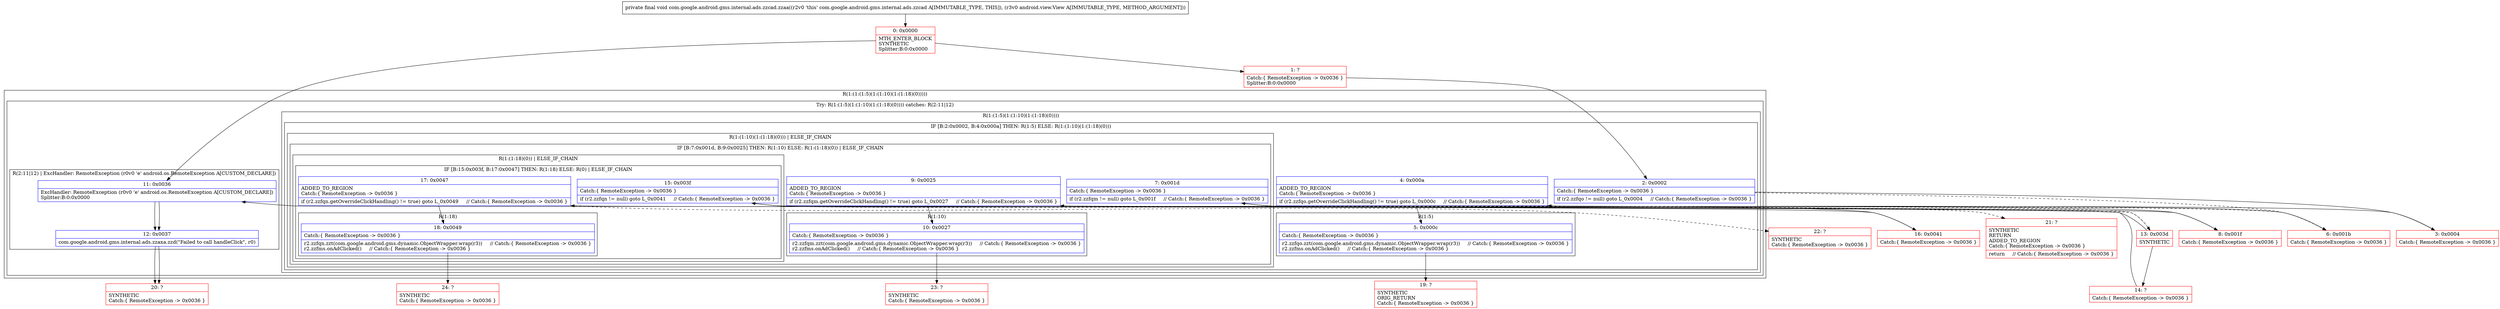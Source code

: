 digraph "CFG forcom.google.android.gms.internal.ads.zzcad.zzaa(Landroid\/view\/View;)V" {
subgraph cluster_Region_937099883 {
label = "R(1:(1:(1:5)(1:(1:10)(1:(1:18)(0)))))";
node [shape=record,color=blue];
subgraph cluster_TryCatchRegion_2134224726 {
label = "Try: R(1:(1:5)(1:(1:10)(1:(1:18)(0)))) catches: R(2:11|12)";
node [shape=record,color=blue];
subgraph cluster_Region_1800110494 {
label = "R(1:(1:5)(1:(1:10)(1:(1:18)(0))))";
node [shape=record,color=blue];
subgraph cluster_IfRegion_547664099 {
label = "IF [B:2:0x0002, B:4:0x000a] THEN: R(1:5) ELSE: R(1:(1:10)(1:(1:18)(0)))";
node [shape=record,color=blue];
Node_2 [shape=record,label="{2\:\ 0x0002|Catch:\{ RemoteException \-\> 0x0036 \}\l|if (r2.zzfqo != null) goto L_0x0004     \/\/ Catch:\{ RemoteException \-\> 0x0036 \}\l}"];
Node_4 [shape=record,label="{4\:\ 0x000a|ADDED_TO_REGION\lCatch:\{ RemoteException \-\> 0x0036 \}\l|if (r2.zzfqo.getOverrideClickHandling() != true) goto L_0x000c     \/\/ Catch:\{ RemoteException \-\> 0x0036 \}\l}"];
subgraph cluster_Region_1325610694 {
label = "R(1:5)";
node [shape=record,color=blue];
Node_5 [shape=record,label="{5\:\ 0x000c|Catch:\{ RemoteException \-\> 0x0036 \}\l|r2.zzfqo.zzt(com.google.android.gms.dynamic.ObjectWrapper.wrap(r3))     \/\/ Catch:\{ RemoteException \-\> 0x0036 \}\lr2.zzfms.onAdClicked()     \/\/ Catch:\{ RemoteException \-\> 0x0036 \}\l}"];
}
subgraph cluster_Region_496926575 {
label = "R(1:(1:10)(1:(1:18)(0))) | ELSE_IF_CHAIN\l";
node [shape=record,color=blue];
subgraph cluster_IfRegion_720259635 {
label = "IF [B:7:0x001d, B:9:0x0025] THEN: R(1:10) ELSE: R(1:(1:18)(0)) | ELSE_IF_CHAIN\l";
node [shape=record,color=blue];
Node_7 [shape=record,label="{7\:\ 0x001d|Catch:\{ RemoteException \-\> 0x0036 \}\l|if (r2.zzfqm != null) goto L_0x001f     \/\/ Catch:\{ RemoteException \-\> 0x0036 \}\l}"];
Node_9 [shape=record,label="{9\:\ 0x0025|ADDED_TO_REGION\lCatch:\{ RemoteException \-\> 0x0036 \}\l|if (r2.zzfqm.getOverrideClickHandling() != true) goto L_0x0027     \/\/ Catch:\{ RemoteException \-\> 0x0036 \}\l}"];
subgraph cluster_Region_793297957 {
label = "R(1:10)";
node [shape=record,color=blue];
Node_10 [shape=record,label="{10\:\ 0x0027|Catch:\{ RemoteException \-\> 0x0036 \}\l|r2.zzfqm.zzt(com.google.android.gms.dynamic.ObjectWrapper.wrap(r3))     \/\/ Catch:\{ RemoteException \-\> 0x0036 \}\lr2.zzfms.onAdClicked()     \/\/ Catch:\{ RemoteException \-\> 0x0036 \}\l}"];
}
subgraph cluster_Region_2032886284 {
label = "R(1:(1:18)(0)) | ELSE_IF_CHAIN\l";
node [shape=record,color=blue];
subgraph cluster_IfRegion_396365633 {
label = "IF [B:15:0x003f, B:17:0x0047] THEN: R(1:18) ELSE: R(0) | ELSE_IF_CHAIN\l";
node [shape=record,color=blue];
Node_15 [shape=record,label="{15\:\ 0x003f|Catch:\{ RemoteException \-\> 0x0036 \}\l|if (r2.zzfqn != null) goto L_0x0041     \/\/ Catch:\{ RemoteException \-\> 0x0036 \}\l}"];
Node_17 [shape=record,label="{17\:\ 0x0047|ADDED_TO_REGION\lCatch:\{ RemoteException \-\> 0x0036 \}\l|if (r2.zzfqn.getOverrideClickHandling() != true) goto L_0x0049     \/\/ Catch:\{ RemoteException \-\> 0x0036 \}\l}"];
subgraph cluster_Region_1330081876 {
label = "R(1:18)";
node [shape=record,color=blue];
Node_18 [shape=record,label="{18\:\ 0x0049|Catch:\{ RemoteException \-\> 0x0036 \}\l|r2.zzfqn.zzt(com.google.android.gms.dynamic.ObjectWrapper.wrap(r3))     \/\/ Catch:\{ RemoteException \-\> 0x0036 \}\lr2.zzfms.onAdClicked()     \/\/ Catch:\{ RemoteException \-\> 0x0036 \}\l}"];
}
subgraph cluster_Region_650636405 {
label = "R(0)";
node [shape=record,color=blue];
}
}
}
}
}
}
}
subgraph cluster_Region_81711523 {
label = "R(2:11|12) | ExcHandler: RemoteException (r0v0 'e' android.os.RemoteException A[CUSTOM_DECLARE])\l";
node [shape=record,color=blue];
Node_11 [shape=record,label="{11\:\ 0x0036|ExcHandler: RemoteException (r0v0 'e' android.os.RemoteException A[CUSTOM_DECLARE])\lSplitter:B:0:0x0000\l}"];
Node_12 [shape=record,label="{12\:\ 0x0037|com.google.android.gms.internal.ads.zzaxa.zzd(\"Failed to call handleClick\", r0)\l}"];
}
}
}
subgraph cluster_Region_81711523 {
label = "R(2:11|12) | ExcHandler: RemoteException (r0v0 'e' android.os.RemoteException A[CUSTOM_DECLARE])\l";
node [shape=record,color=blue];
Node_11 [shape=record,label="{11\:\ 0x0036|ExcHandler: RemoteException (r0v0 'e' android.os.RemoteException A[CUSTOM_DECLARE])\lSplitter:B:0:0x0000\l}"];
Node_12 [shape=record,label="{12\:\ 0x0037|com.google.android.gms.internal.ads.zzaxa.zzd(\"Failed to call handleClick\", r0)\l}"];
}
Node_0 [shape=record,color=red,label="{0\:\ 0x0000|MTH_ENTER_BLOCK\lSYNTHETIC\lSplitter:B:0:0x0000\l}"];
Node_1 [shape=record,color=red,label="{1\:\ ?|Catch:\{ RemoteException \-\> 0x0036 \}\lSplitter:B:0:0x0000\l}"];
Node_3 [shape=record,color=red,label="{3\:\ 0x0004|Catch:\{ RemoteException \-\> 0x0036 \}\l}"];
Node_6 [shape=record,color=red,label="{6\:\ 0x001b|Catch:\{ RemoteException \-\> 0x0036 \}\l}"];
Node_8 [shape=record,color=red,label="{8\:\ 0x001f|Catch:\{ RemoteException \-\> 0x0036 \}\l}"];
Node_13 [shape=record,color=red,label="{13\:\ 0x003d|SYNTHETIC\l}"];
Node_14 [shape=record,color=red,label="{14\:\ ?|Catch:\{ RemoteException \-\> 0x0036 \}\l}"];
Node_16 [shape=record,color=red,label="{16\:\ 0x0041|Catch:\{ RemoteException \-\> 0x0036 \}\l}"];
Node_19 [shape=record,color=red,label="{19\:\ ?|SYNTHETIC\lORIG_RETURN\lCatch:\{ RemoteException \-\> 0x0036 \}\l}"];
Node_20 [shape=record,color=red,label="{20\:\ ?|SYNTHETIC\lCatch:\{ RemoteException \-\> 0x0036 \}\l}"];
Node_21 [shape=record,color=red,label="{21\:\ ?|SYNTHETIC\lRETURN\lADDED_TO_REGION\lCatch:\{ RemoteException \-\> 0x0036 \}\l|return     \/\/ Catch:\{ RemoteException \-\> 0x0036 \}\l}"];
Node_22 [shape=record,color=red,label="{22\:\ ?|SYNTHETIC\lCatch:\{ RemoteException \-\> 0x0036 \}\l}"];
Node_23 [shape=record,color=red,label="{23\:\ ?|SYNTHETIC\lCatch:\{ RemoteException \-\> 0x0036 \}\l}"];
Node_24 [shape=record,color=red,label="{24\:\ ?|SYNTHETIC\lCatch:\{ RemoteException \-\> 0x0036 \}\l}"];
MethodNode[shape=record,label="{private final void com.google.android.gms.internal.ads.zzcad.zzaa((r2v0 'this' com.google.android.gms.internal.ads.zzcad A[IMMUTABLE_TYPE, THIS]), (r3v0 android.view.View A[IMMUTABLE_TYPE, METHOD_ARGUMENT])) }"];
MethodNode -> Node_0;
Node_2 -> Node_3;
Node_2 -> Node_6[style=dashed];
Node_4 -> Node_5;
Node_4 -> Node_6[style=dashed];
Node_5 -> Node_19;
Node_7 -> Node_8;
Node_7 -> Node_13[style=dashed];
Node_9 -> Node_10;
Node_9 -> Node_13[style=dashed];
Node_10 -> Node_23;
Node_15 -> Node_16;
Node_15 -> Node_21[style=dashed];
Node_17 -> Node_18;
Node_17 -> Node_22[style=dashed];
Node_18 -> Node_24;
Node_11 -> Node_12;
Node_12 -> Node_20;
Node_11 -> Node_12;
Node_12 -> Node_20;
Node_0 -> Node_1;
Node_0 -> Node_11;
Node_1 -> Node_2;
Node_3 -> Node_4;
Node_6 -> Node_7;
Node_8 -> Node_9;
Node_13 -> Node_14;
Node_13 -> Node_11;
Node_14 -> Node_15;
Node_16 -> Node_17;
}

